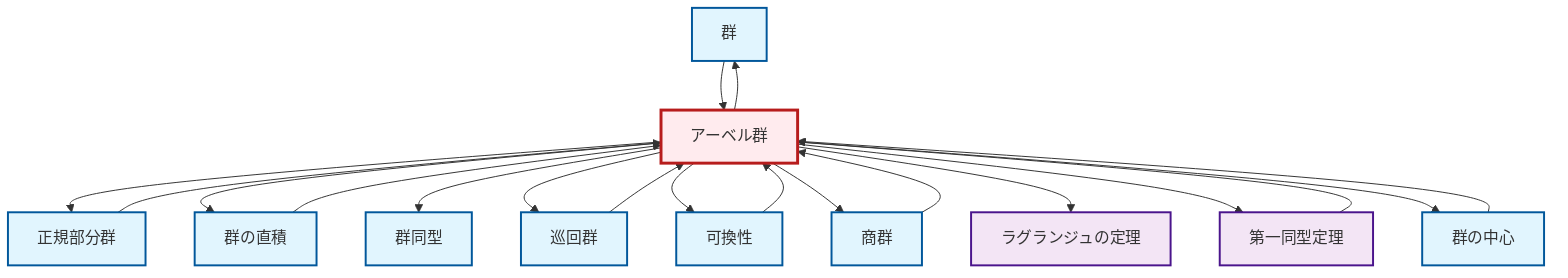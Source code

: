 graph TD
    classDef definition fill:#e1f5fe,stroke:#01579b,stroke-width:2px
    classDef theorem fill:#f3e5f5,stroke:#4a148c,stroke-width:2px
    classDef axiom fill:#fff3e0,stroke:#e65100,stroke-width:2px
    classDef example fill:#e8f5e9,stroke:#1b5e20,stroke-width:2px
    classDef current fill:#ffebee,stroke:#b71c1c,stroke-width:3px
    def-group["群"]:::definition
    def-cyclic-group["巡回群"]:::definition
    thm-first-isomorphism["第一同型定理"]:::theorem
    def-commutativity["可換性"]:::definition
    thm-lagrange["ラグランジュの定理"]:::theorem
    def-isomorphism["群同型"]:::definition
    def-center-of-group["群の中心"]:::definition
    def-normal-subgroup["正規部分群"]:::definition
    def-quotient-group["商群"]:::definition
    def-direct-product["群の直積"]:::definition
    def-abelian-group["アーベル群"]:::definition
    def-abelian-group --> def-normal-subgroup
    def-abelian-group --> def-group
    def-abelian-group --> def-direct-product
    def-cyclic-group --> def-abelian-group
    def-direct-product --> def-abelian-group
    thm-first-isomorphism --> def-abelian-group
    def-abelian-group --> def-isomorphism
    def-commutativity --> def-abelian-group
    def-abelian-group --> def-cyclic-group
    def-normal-subgroup --> def-abelian-group
    def-center-of-group --> def-abelian-group
    def-abelian-group --> def-commutativity
    def-quotient-group --> def-abelian-group
    def-abelian-group --> def-quotient-group
    def-abelian-group --> thm-lagrange
    def-group --> def-abelian-group
    def-abelian-group --> thm-first-isomorphism
    def-abelian-group --> def-center-of-group
    class def-abelian-group current